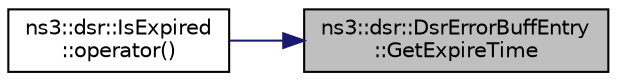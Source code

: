 digraph "ns3::dsr::DsrErrorBuffEntry::GetExpireTime"
{
 // LATEX_PDF_SIZE
  edge [fontname="Helvetica",fontsize="10",labelfontname="Helvetica",labelfontsize="10"];
  node [fontname="Helvetica",fontsize="10",shape=record];
  rankdir="RL";
  Node1 [label="ns3::dsr::DsrErrorBuffEntry\l::GetExpireTime",height=0.2,width=0.4,color="black", fillcolor="grey75", style="filled", fontcolor="black",tooltip="Get expire time."];
  Node1 -> Node2 [dir="back",color="midnightblue",fontsize="10",style="solid",fontname="Helvetica"];
  Node2 [label="ns3::dsr::IsExpired\l::operator()",height=0.2,width=0.4,color="black", fillcolor="white", style="filled",URL="$structns3_1_1dsr_1_1_is_expired.html#ae823a93fa61b578b84cccd273a11b729",tooltip="comparison operator"];
}
